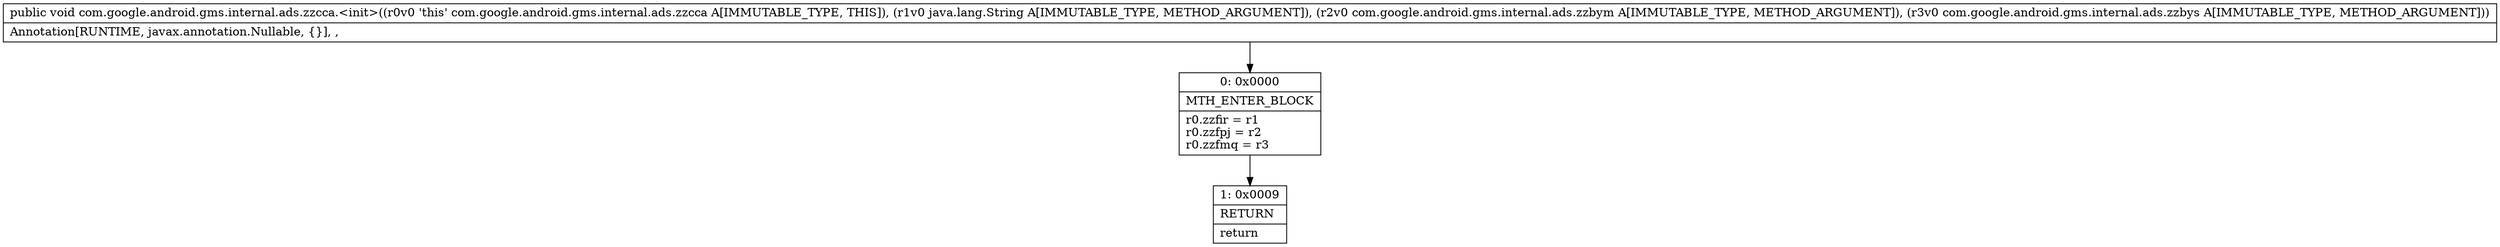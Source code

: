 digraph "CFG forcom.google.android.gms.internal.ads.zzcca.\<init\>(Ljava\/lang\/String;Lcom\/google\/android\/gms\/internal\/ads\/zzbym;Lcom\/google\/android\/gms\/internal\/ads\/zzbys;)V" {
Node_0 [shape=record,label="{0\:\ 0x0000|MTH_ENTER_BLOCK\l|r0.zzfir = r1\lr0.zzfpj = r2\lr0.zzfmq = r3\l}"];
Node_1 [shape=record,label="{1\:\ 0x0009|RETURN\l|return\l}"];
MethodNode[shape=record,label="{public void com.google.android.gms.internal.ads.zzcca.\<init\>((r0v0 'this' com.google.android.gms.internal.ads.zzcca A[IMMUTABLE_TYPE, THIS]), (r1v0 java.lang.String A[IMMUTABLE_TYPE, METHOD_ARGUMENT]), (r2v0 com.google.android.gms.internal.ads.zzbym A[IMMUTABLE_TYPE, METHOD_ARGUMENT]), (r3v0 com.google.android.gms.internal.ads.zzbys A[IMMUTABLE_TYPE, METHOD_ARGUMENT]))  | Annotation[RUNTIME, javax.annotation.Nullable, \{\}], , \l}"];
MethodNode -> Node_0;
Node_0 -> Node_1;
}

